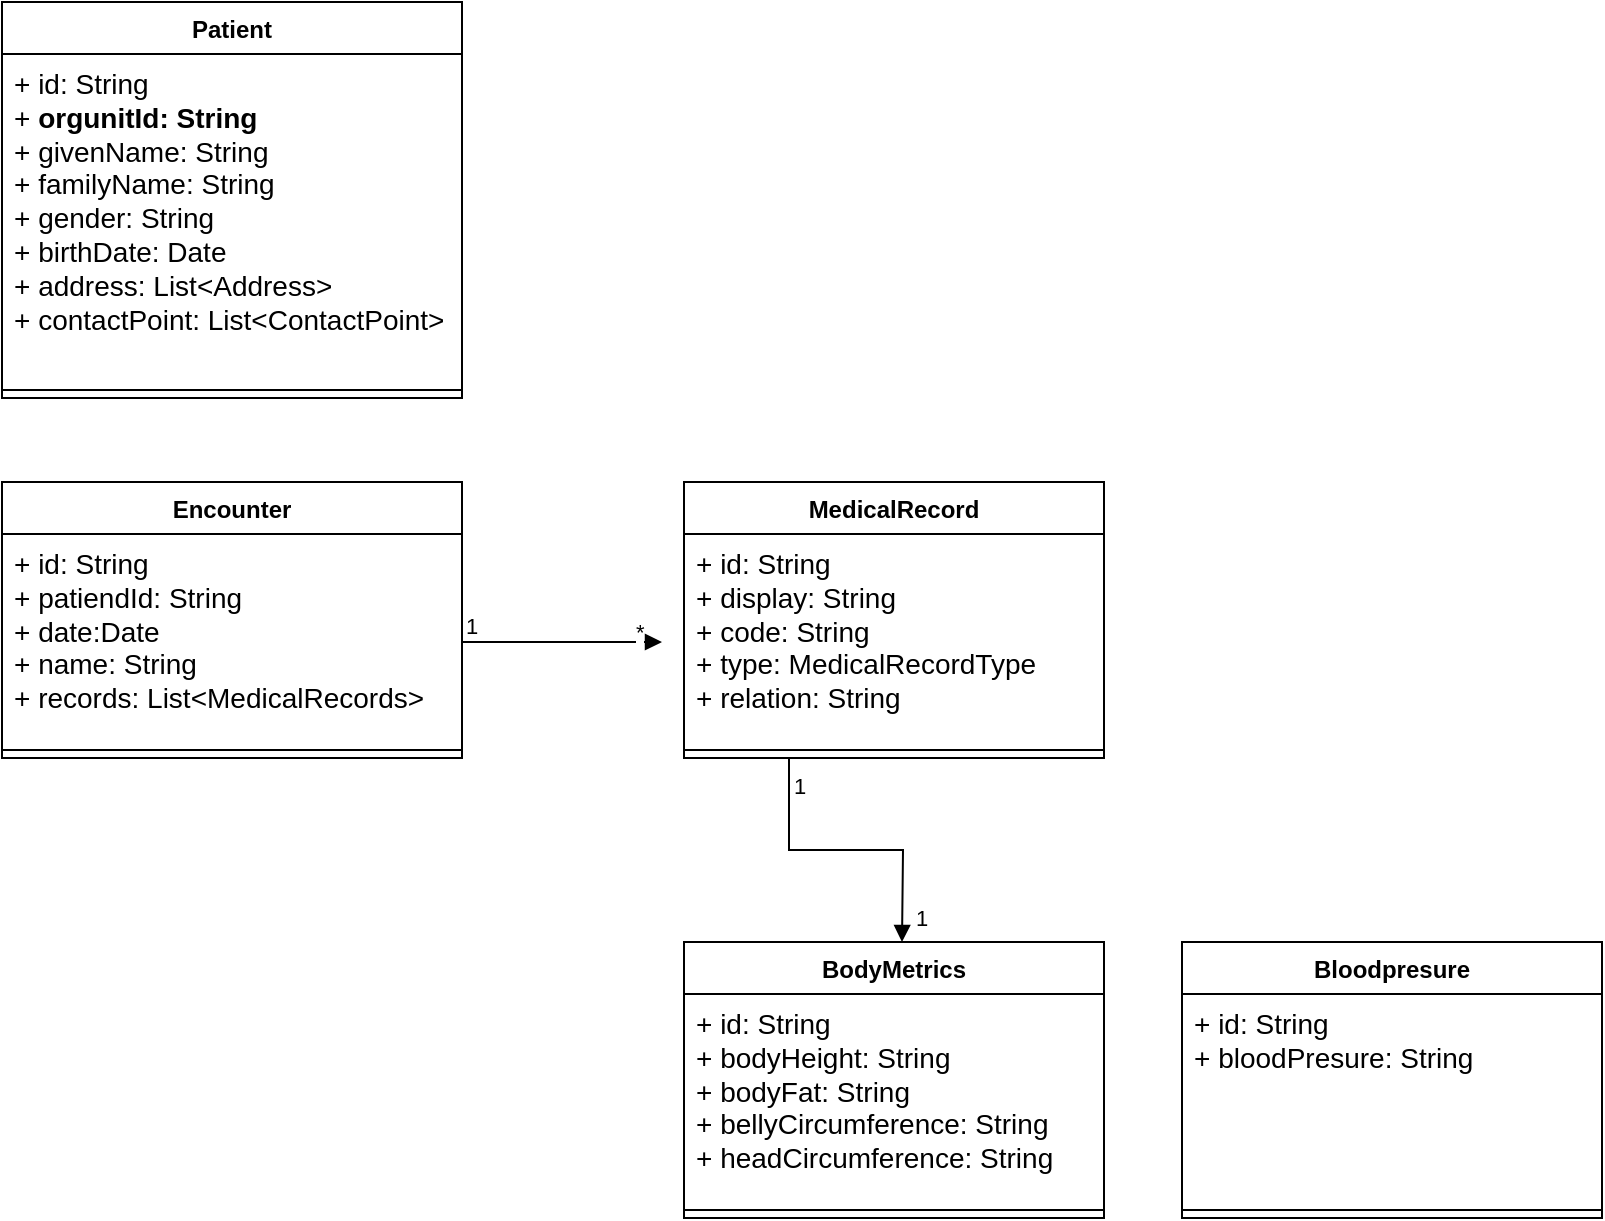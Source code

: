 <mxfile version="22.1.2" type="device">
  <diagram name="Seite-1" id="hBREeetBM2c96PoSBPTZ">
    <mxGraphModel dx="2074" dy="1214" grid="1" gridSize="10" guides="1" tooltips="1" connect="1" arrows="1" fold="1" page="1" pageScale="1" pageWidth="827" pageHeight="1169" math="0" shadow="0">
      <root>
        <mxCell id="0" />
        <mxCell id="1" parent="0" />
        <mxCell id="7tsFfhqOV2eTebvIQZ4a-1" value="MedicalRecord&lt;br&gt;" style="swimlane;fontStyle=1;align=center;verticalAlign=top;childLayout=stackLayout;horizontal=1;startSize=26;horizontalStack=0;resizeParent=1;resizeParentMax=0;resizeLast=0;collapsible=1;marginBottom=0;whiteSpace=wrap;html=1;" parent="1" vertex="1">
          <mxGeometry x="381" y="280" width="210" height="138" as="geometry" />
        </mxCell>
        <mxCell id="7tsFfhqOV2eTebvIQZ4a-2" value="&lt;font style=&quot;font-size: 14px;&quot;&gt;+ id: String&lt;br&gt;+ display: String&lt;br&gt;+ code: String&lt;br&gt;+ type: MedicalRecordType&lt;br&gt;+ relation: String&lt;br&gt;&lt;/font&gt;" style="text;strokeColor=none;fillColor=none;align=left;verticalAlign=top;spacingLeft=4;spacingRight=4;overflow=hidden;rotatable=0;points=[[0,0.5],[1,0.5]];portConstraint=eastwest;whiteSpace=wrap;html=1;" parent="7tsFfhqOV2eTebvIQZ4a-1" vertex="1">
          <mxGeometry y="26" width="210" height="104" as="geometry" />
        </mxCell>
        <mxCell id="7tsFfhqOV2eTebvIQZ4a-3" value="" style="line;strokeWidth=1;fillColor=none;align=left;verticalAlign=middle;spacingTop=-1;spacingLeft=3;spacingRight=3;rotatable=0;labelPosition=right;points=[];portConstraint=eastwest;strokeColor=inherit;" parent="7tsFfhqOV2eTebvIQZ4a-1" vertex="1">
          <mxGeometry y="130" width="210" height="8" as="geometry" />
        </mxCell>
        <mxCell id="7tsFfhqOV2eTebvIQZ4a-5" value="Encounter" style="swimlane;fontStyle=1;align=center;verticalAlign=top;childLayout=stackLayout;horizontal=1;startSize=26;horizontalStack=0;resizeParent=1;resizeParentMax=0;resizeLast=0;collapsible=1;marginBottom=0;whiteSpace=wrap;html=1;" parent="1" vertex="1">
          <mxGeometry x="40" y="280" width="230" height="138" as="geometry" />
        </mxCell>
        <mxCell id="7tsFfhqOV2eTebvIQZ4a-6" value="&lt;font style=&quot;font-size: 14px;&quot;&gt;+ id: String&lt;br&gt;+ patiendId: String&lt;br&gt;+ date:Date&lt;br&gt;+ name: String&lt;br&gt;+ records: List&amp;lt;MedicalRecords&amp;gt;&lt;br&gt;&lt;br&gt;&lt;/font&gt;" style="text;strokeColor=none;fillColor=none;align=left;verticalAlign=top;spacingLeft=4;spacingRight=4;overflow=hidden;rotatable=0;points=[[0,0.5],[1,0.5]];portConstraint=eastwest;whiteSpace=wrap;html=1;" parent="7tsFfhqOV2eTebvIQZ4a-5" vertex="1">
          <mxGeometry y="26" width="230" height="104" as="geometry" />
        </mxCell>
        <mxCell id="7tsFfhqOV2eTebvIQZ4a-7" value="" style="line;strokeWidth=1;fillColor=none;align=left;verticalAlign=middle;spacingTop=-1;spacingLeft=3;spacingRight=3;rotatable=0;labelPosition=right;points=[];portConstraint=eastwest;strokeColor=inherit;" parent="7tsFfhqOV2eTebvIQZ4a-5" vertex="1">
          <mxGeometry y="130" width="230" height="8" as="geometry" />
        </mxCell>
        <mxCell id="7tsFfhqOV2eTebvIQZ4a-8" value="" style="endArrow=block;endFill=1;html=1;edgeStyle=orthogonalEdgeStyle;align=left;verticalAlign=top;rounded=0;" parent="1" edge="1">
          <mxGeometry x="-1" relative="1" as="geometry">
            <mxPoint x="270" y="360" as="sourcePoint" />
            <mxPoint x="370" y="360" as="targetPoint" />
          </mxGeometry>
        </mxCell>
        <mxCell id="7tsFfhqOV2eTebvIQZ4a-9" value="1" style="edgeLabel;resizable=0;html=1;align=left;verticalAlign=bottom;" parent="7tsFfhqOV2eTebvIQZ4a-8" connectable="0" vertex="1">
          <mxGeometry x="-1" relative="1" as="geometry" />
        </mxCell>
        <mxCell id="7tsFfhqOV2eTebvIQZ4a-13" value="*" style="edgeLabel;resizable=0;html=1;align=left;verticalAlign=bottom;" parent="1" connectable="0" vertex="1">
          <mxGeometry x="280" y="380" as="geometry">
            <mxPoint x="75" y="-17" as="offset" />
          </mxGeometry>
        </mxCell>
        <mxCell id="7tsFfhqOV2eTebvIQZ4a-14" value="BodyMetrics" style="swimlane;fontStyle=1;align=center;verticalAlign=top;childLayout=stackLayout;horizontal=1;startSize=26;horizontalStack=0;resizeParent=1;resizeParentMax=0;resizeLast=0;collapsible=1;marginBottom=0;whiteSpace=wrap;html=1;" parent="1" vertex="1">
          <mxGeometry x="381" y="510" width="210" height="138" as="geometry" />
        </mxCell>
        <mxCell id="7tsFfhqOV2eTebvIQZ4a-15" value="&lt;font style=&quot;font-size: 14px;&quot;&gt;+ id: String&lt;br&gt;+ bodyHeight: String&lt;br&gt;+ bodyFat: String&lt;br&gt;+ bellyCircumference&lt;span style=&quot;background-color: initial;&quot;&gt;: String&lt;/span&gt;&lt;br&gt;+ headCircumference&lt;span style=&quot;background-color: initial;&quot;&gt;: String&lt;/span&gt;&lt;br&gt;&lt;/font&gt;" style="text;strokeColor=none;fillColor=none;align=left;verticalAlign=top;spacingLeft=4;spacingRight=4;overflow=hidden;rotatable=0;points=[[0,0.5],[1,0.5]];portConstraint=eastwest;whiteSpace=wrap;html=1;" parent="7tsFfhqOV2eTebvIQZ4a-14" vertex="1">
          <mxGeometry y="26" width="210" height="104" as="geometry" />
        </mxCell>
        <mxCell id="7tsFfhqOV2eTebvIQZ4a-16" value="" style="line;strokeWidth=1;fillColor=none;align=left;verticalAlign=middle;spacingTop=-1;spacingLeft=3;spacingRight=3;rotatable=0;labelPosition=right;points=[];portConstraint=eastwest;strokeColor=inherit;" parent="7tsFfhqOV2eTebvIQZ4a-14" vertex="1">
          <mxGeometry y="130" width="210" height="8" as="geometry" />
        </mxCell>
        <mxCell id="7tsFfhqOV2eTebvIQZ4a-25" value="" style="endArrow=block;endFill=1;html=1;edgeStyle=orthogonalEdgeStyle;align=left;verticalAlign=top;rounded=0;exitX=0.25;exitY=1;exitDx=0;exitDy=0;" parent="1" source="7tsFfhqOV2eTebvIQZ4a-1" edge="1">
          <mxGeometry x="-1" relative="1" as="geometry">
            <mxPoint x="330" y="560" as="sourcePoint" />
            <mxPoint x="490" y="510" as="targetPoint" />
          </mxGeometry>
        </mxCell>
        <mxCell id="7tsFfhqOV2eTebvIQZ4a-26" value="1" style="edgeLabel;resizable=0;html=1;align=left;verticalAlign=bottom;" parent="7tsFfhqOV2eTebvIQZ4a-25" connectable="0" vertex="1">
          <mxGeometry x="-1" relative="1" as="geometry">
            <mxPoint y="22" as="offset" />
          </mxGeometry>
        </mxCell>
        <mxCell id="7tsFfhqOV2eTebvIQZ4a-27" value="1" style="edgeLabel;resizable=0;html=1;align=left;verticalAlign=bottom;" parent="1" connectable="0" vertex="1">
          <mxGeometry x="443.5" y="450" as="geometry">
            <mxPoint x="51" y="56" as="offset" />
          </mxGeometry>
        </mxCell>
        <mxCell id="7tsFfhqOV2eTebvIQZ4a-29" value="Bloodpresure" style="swimlane;fontStyle=1;align=center;verticalAlign=top;childLayout=stackLayout;horizontal=1;startSize=26;horizontalStack=0;resizeParent=1;resizeParentMax=0;resizeLast=0;collapsible=1;marginBottom=0;whiteSpace=wrap;html=1;" parent="1" vertex="1">
          <mxGeometry x="630" y="510" width="210" height="138" as="geometry" />
        </mxCell>
        <mxCell id="7tsFfhqOV2eTebvIQZ4a-30" value="&lt;font style=&quot;font-size: 14px;&quot;&gt;+ id: String&lt;br&gt;+ bloodPresure: String&lt;br&gt;&lt;/font&gt;" style="text;strokeColor=none;fillColor=none;align=left;verticalAlign=top;spacingLeft=4;spacingRight=4;overflow=hidden;rotatable=0;points=[[0,0.5],[1,0.5]];portConstraint=eastwest;whiteSpace=wrap;html=1;" parent="7tsFfhqOV2eTebvIQZ4a-29" vertex="1">
          <mxGeometry y="26" width="210" height="104" as="geometry" />
        </mxCell>
        <mxCell id="7tsFfhqOV2eTebvIQZ4a-31" value="" style="line;strokeWidth=1;fillColor=none;align=left;verticalAlign=middle;spacingTop=-1;spacingLeft=3;spacingRight=3;rotatable=0;labelPosition=right;points=[];portConstraint=eastwest;strokeColor=inherit;" parent="7tsFfhqOV2eTebvIQZ4a-29" vertex="1">
          <mxGeometry y="130" width="210" height="8" as="geometry" />
        </mxCell>
        <mxCell id="20QC5NWVuhOlgC1ony_D-5" value="Patient" style="swimlane;fontStyle=1;align=center;verticalAlign=top;childLayout=stackLayout;horizontal=1;startSize=26;horizontalStack=0;resizeParent=1;resizeParentMax=0;resizeLast=0;collapsible=1;marginBottom=0;whiteSpace=wrap;html=1;" vertex="1" parent="1">
          <mxGeometry x="40" y="40" width="230" height="198" as="geometry" />
        </mxCell>
        <mxCell id="20QC5NWVuhOlgC1ony_D-6" value="&lt;font style=&quot;font-size: 14px;&quot;&gt;+ id: String&lt;br&gt;+ &lt;b&gt;orgunitId: String&lt;/b&gt;&lt;br&gt;+ givenName: String&lt;br&gt;+ familyName: String&lt;br&gt;+ gender: String&lt;br&gt;+ birthDate: Date&lt;br&gt;+ address: List&amp;lt;Address&amp;gt;&lt;br&gt;+ contactPoint: List&amp;lt;ContactPoint&amp;gt;&lt;br&gt;&lt;br&gt;&lt;/font&gt;" style="text;strokeColor=none;fillColor=none;align=left;verticalAlign=top;spacingLeft=4;spacingRight=4;overflow=hidden;rotatable=0;points=[[0,0.5],[1,0.5]];portConstraint=eastwest;whiteSpace=wrap;html=1;" vertex="1" parent="20QC5NWVuhOlgC1ony_D-5">
          <mxGeometry y="26" width="230" height="164" as="geometry" />
        </mxCell>
        <mxCell id="20QC5NWVuhOlgC1ony_D-7" value="" style="line;strokeWidth=1;fillColor=none;align=left;verticalAlign=middle;spacingTop=-1;spacingLeft=3;spacingRight=3;rotatable=0;labelPosition=right;points=[];portConstraint=eastwest;strokeColor=inherit;" vertex="1" parent="20QC5NWVuhOlgC1ony_D-5">
          <mxGeometry y="190" width="230" height="8" as="geometry" />
        </mxCell>
      </root>
    </mxGraphModel>
  </diagram>
</mxfile>
